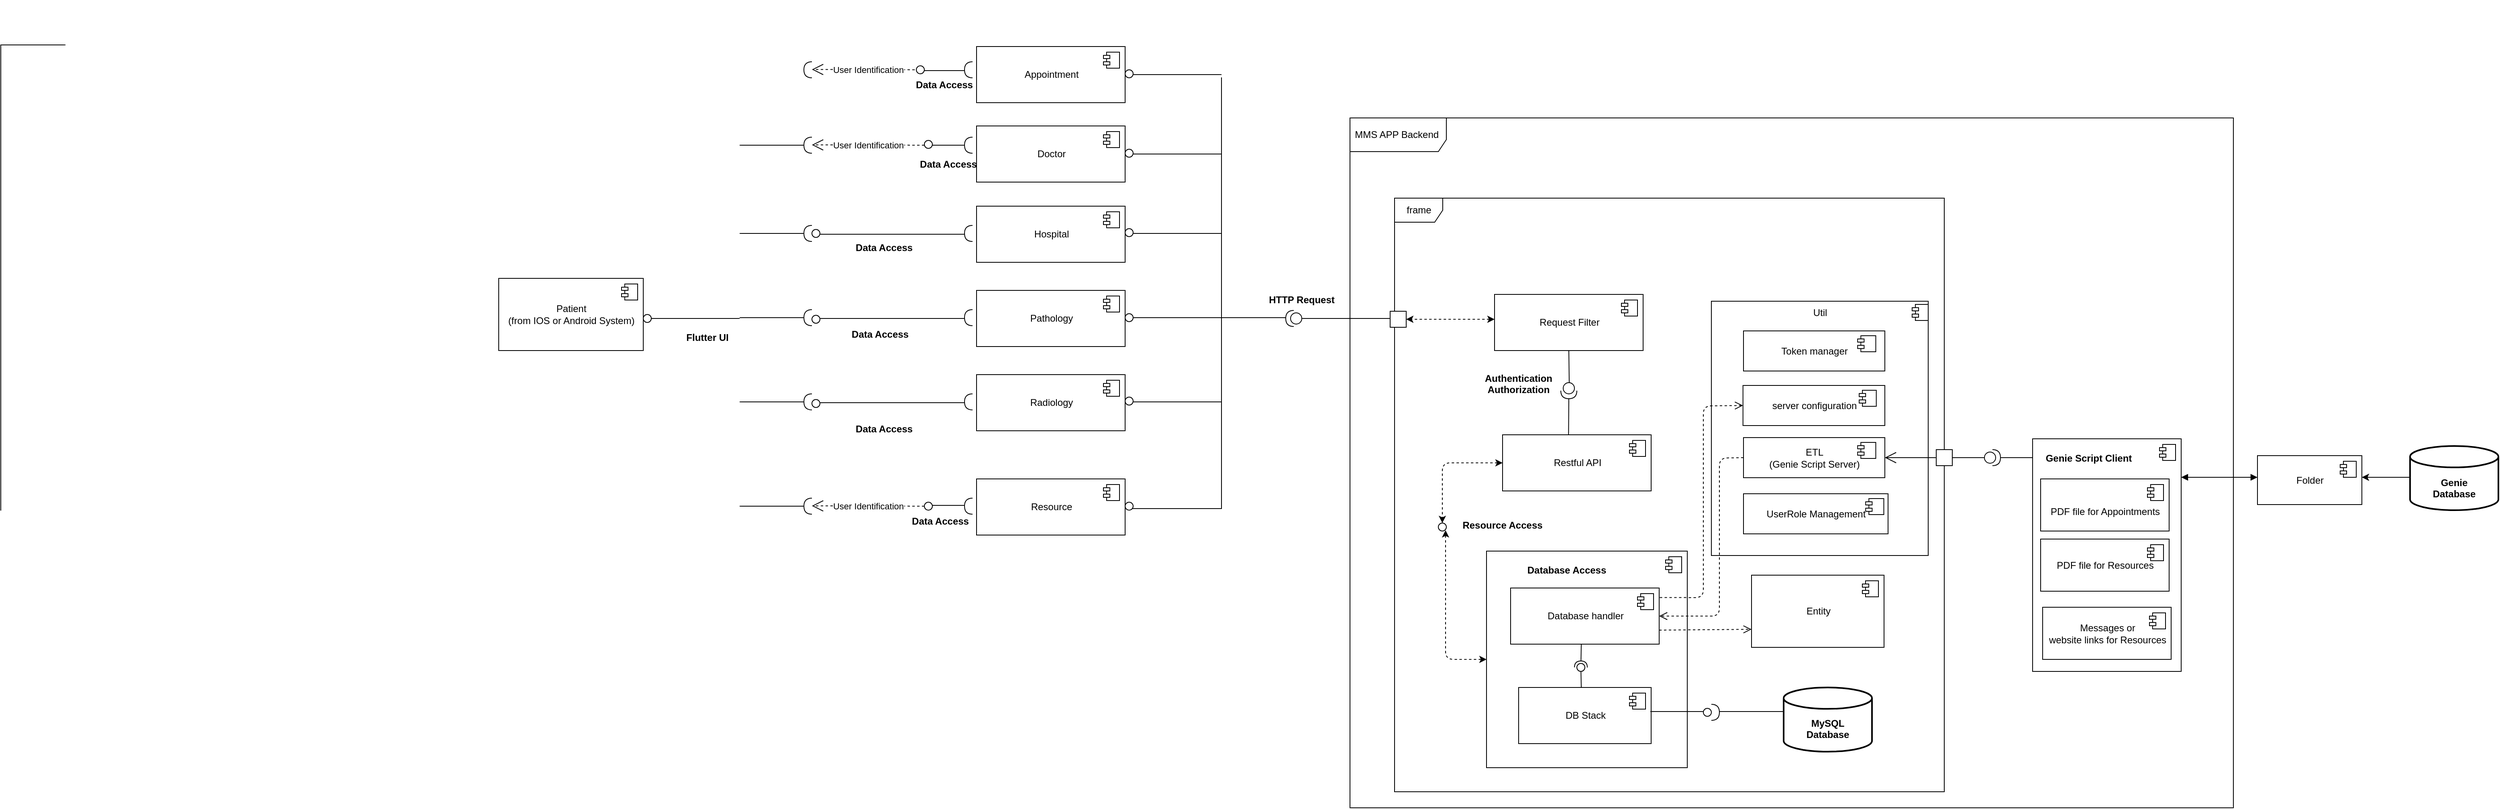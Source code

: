 <mxfile version="13.7.4" type="github">
  <diagram id="YX7MiERC9K4oWgVZZS3x" name="Page-1">
    <mxGraphModel dx="2034" dy="1668" grid="1" gridSize="10" guides="1" tooltips="1" connect="1" arrows="1" fold="1" page="1" pageScale="1" pageWidth="827" pageHeight="1169" math="0" shadow="0">
      <root>
        <mxCell id="0" />
        <mxCell id="1" parent="0" />
        <mxCell id="awVyyXwQa8BRwQ2f89gQ-1" value="Patient&lt;br&gt;(from IOS or Android System)" style="html=1;dropTarget=0;" parent="1" vertex="1">
          <mxGeometry x="100" y="230" width="180" height="90" as="geometry" />
        </mxCell>
        <mxCell id="awVyyXwQa8BRwQ2f89gQ-2" value="" style="shape=component;jettyWidth=8;jettyHeight=4;" parent="awVyyXwQa8BRwQ2f89gQ-1" vertex="1">
          <mxGeometry x="1" width="20" height="20" relative="1" as="geometry">
            <mxPoint x="-27" y="7" as="offset" />
          </mxGeometry>
        </mxCell>
        <mxCell id="awVyyXwQa8BRwQ2f89gQ-7" value="" style="shape=mxgraph.bpmn.shape;html=1;verticalLabelPosition=bottom;labelBackgroundColor=#ffffff;verticalAlign=top;align=center;perimeter=ellipsePerimeter;outlineConnect=0;outline=standard;symbol=general;" parent="1" vertex="1">
          <mxGeometry x="280" y="275" width="10" height="10" as="geometry" />
        </mxCell>
        <mxCell id="awVyyXwQa8BRwQ2f89gQ-8" value="Flutter UI" style="text;align=center;fontStyle=1;verticalAlign=middle;spacingLeft=3;spacingRight=3;strokeColor=none;rotatable=0;points=[[0,0.5],[1,0.5]];portConstraint=eastwest;" parent="1" vertex="1">
          <mxGeometry x="320" y="290" width="80" height="26" as="geometry" />
        </mxCell>
        <mxCell id="awVyyXwQa8BRwQ2f89gQ-18" value="" style="line;strokeWidth=1;fillColor=none;align=left;verticalAlign=middle;spacingTop=-1;spacingLeft=3;spacingRight=3;rotatable=0;labelPosition=right;points=[];portConstraint=eastwest;" parent="1" vertex="1">
          <mxGeometry x="290" y="276" width="110" height="8" as="geometry" />
        </mxCell>
        <mxCell id="awVyyXwQa8BRwQ2f89gQ-20" value="" style="shape=partialRectangle;whiteSpace=wrap;html=1;bottom=0;right=0;fillColor=none;" parent="1" vertex="1">
          <mxGeometry x="-520" y="-61" width="80" height="580" as="geometry" />
        </mxCell>
        <mxCell id="awVyyXwQa8BRwQ2f89gQ-21" value="" style="shape=requiredInterface;html=1;verticalLabelPosition=bottom;direction=west;" parent="1" vertex="1">
          <mxGeometry x="480" y="-40" width="10" height="20" as="geometry" />
        </mxCell>
        <mxCell id="awVyyXwQa8BRwQ2f89gQ-22" value="User Identification" style="endArrow=open;endSize=12;dashed=1;html=1;" parent="1" edge="1">
          <mxGeometry width="160" relative="1" as="geometry">
            <mxPoint x="630" y="-30" as="sourcePoint" />
            <mxPoint x="490" y="-30.42" as="targetPoint" />
          </mxGeometry>
        </mxCell>
        <mxCell id="awVyyXwQa8BRwQ2f89gQ-23" value="" style="shape=mxgraph.bpmn.shape;html=1;verticalLabelPosition=bottom;labelBackgroundColor=#ffffff;verticalAlign=top;align=center;perimeter=ellipsePerimeter;outlineConnect=0;outline=standard;symbol=general;" parent="1" vertex="1">
          <mxGeometry x="620" y="-35" width="10" height="10" as="geometry" />
        </mxCell>
        <mxCell id="awVyyXwQa8BRwQ2f89gQ-25" value="" style="line;strokeWidth=1;fillColor=none;align=left;verticalAlign=middle;spacingTop=-1;spacingLeft=3;spacingRight=3;rotatable=0;labelPosition=right;points=[];portConstraint=eastwest;" parent="1" vertex="1">
          <mxGeometry x="630" y="-33" width="50" height="8" as="geometry" />
        </mxCell>
        <mxCell id="awVyyXwQa8BRwQ2f89gQ-27" value="" style="line;strokeWidth=1;fillColor=none;align=left;verticalAlign=middle;spacingTop=-1;spacingLeft=3;spacingRight=3;rotatable=0;labelPosition=right;points=[];portConstraint=eastwest;" parent="1" vertex="1">
          <mxGeometry x="400" y="60" width="80" height="8" as="geometry" />
        </mxCell>
        <mxCell id="awVyyXwQa8BRwQ2f89gQ-28" value="" style="shape=requiredInterface;html=1;verticalLabelPosition=bottom;direction=west;" parent="1" vertex="1">
          <mxGeometry x="480" y="54" width="10" height="20" as="geometry" />
        </mxCell>
        <mxCell id="awVyyXwQa8BRwQ2f89gQ-29" value="User Identification" style="endArrow=open;endSize=12;dashed=1;html=1;" parent="1" edge="1">
          <mxGeometry width="160" relative="1" as="geometry">
            <mxPoint x="630" y="64" as="sourcePoint" />
            <mxPoint x="490" y="63.58" as="targetPoint" />
          </mxGeometry>
        </mxCell>
        <mxCell id="awVyyXwQa8BRwQ2f89gQ-30" value="" style="shape=mxgraph.bpmn.shape;html=1;verticalLabelPosition=bottom;labelBackgroundColor=#ffffff;verticalAlign=top;align=center;perimeter=ellipsePerimeter;outlineConnect=0;outline=standard;symbol=general;" parent="1" vertex="1">
          <mxGeometry x="630" y="58" width="10" height="10" as="geometry" />
        </mxCell>
        <mxCell id="awVyyXwQa8BRwQ2f89gQ-31" value="" style="line;strokeWidth=1;fillColor=none;align=left;verticalAlign=middle;spacingTop=-1;spacingLeft=3;spacingRight=3;rotatable=0;labelPosition=right;points=[];portConstraint=eastwest;" parent="1" vertex="1">
          <mxGeometry x="640" y="60" width="40" height="8" as="geometry" />
        </mxCell>
        <mxCell id="awVyyXwQa8BRwQ2f89gQ-32" value="" style="shape=requiredInterface;html=1;verticalLabelPosition=bottom;direction=west;" parent="1" vertex="1">
          <mxGeometry x="680" y="54" width="10" height="20" as="geometry" />
        </mxCell>
        <mxCell id="awVyyXwQa8BRwQ2f89gQ-35" value="" style="shape=requiredInterface;html=1;verticalLabelPosition=bottom;direction=west;" parent="1" vertex="1">
          <mxGeometry x="680" y="-40" width="10" height="20" as="geometry" />
        </mxCell>
        <mxCell id="awVyyXwQa8BRwQ2f89gQ-36" value="Data Access" style="text;align=center;fontStyle=1;verticalAlign=middle;spacingLeft=3;spacingRight=3;strokeColor=none;rotatable=0;points=[[0,0.5],[1,0.5]];portConstraint=eastwest;" parent="1" vertex="1">
          <mxGeometry x="615" y="-25" width="80" height="26" as="geometry" />
        </mxCell>
        <mxCell id="awVyyXwQa8BRwQ2f89gQ-37" value="Data Access" style="text;align=center;fontStyle=1;verticalAlign=middle;spacingLeft=3;spacingRight=3;strokeColor=none;rotatable=0;points=[[0,0.5],[1,0.5]];portConstraint=eastwest;" parent="1" vertex="1">
          <mxGeometry x="620" y="74" width="80" height="26" as="geometry" />
        </mxCell>
        <mxCell id="awVyyXwQa8BRwQ2f89gQ-38" value="Appointment" style="html=1;dropTarget=0;" parent="1" vertex="1">
          <mxGeometry x="695" y="-59" width="185" height="70" as="geometry" />
        </mxCell>
        <mxCell id="awVyyXwQa8BRwQ2f89gQ-39" value="" style="shape=component;jettyWidth=8;jettyHeight=4;" parent="awVyyXwQa8BRwQ2f89gQ-38" vertex="1">
          <mxGeometry x="1" width="20" height="20" relative="1" as="geometry">
            <mxPoint x="-27" y="7" as="offset" />
          </mxGeometry>
        </mxCell>
        <mxCell id="awVyyXwQa8BRwQ2f89gQ-40" value="" style="shape=mxgraph.bpmn.shape;html=1;verticalLabelPosition=bottom;labelBackgroundColor=#ffffff;verticalAlign=top;align=center;perimeter=ellipsePerimeter;outlineConnect=0;outline=standard;symbol=general;" parent="1" vertex="1">
          <mxGeometry x="880" y="-30" width="10" height="10" as="geometry" />
        </mxCell>
        <mxCell id="awVyyXwQa8BRwQ2f89gQ-41" value="" style="line;strokeWidth=1;fillColor=none;align=left;verticalAlign=middle;spacingTop=-1;spacingLeft=3;spacingRight=3;rotatable=0;labelPosition=right;points=[];portConstraint=eastwest;" parent="1" vertex="1">
          <mxGeometry x="890" y="-28" width="110" height="8" as="geometry" />
        </mxCell>
        <mxCell id="awVyyXwQa8BRwQ2f89gQ-43" value="Doctor" style="html=1;dropTarget=0;" parent="1" vertex="1">
          <mxGeometry x="695" y="40" width="185" height="70" as="geometry" />
        </mxCell>
        <mxCell id="awVyyXwQa8BRwQ2f89gQ-44" value="" style="shape=component;jettyWidth=8;jettyHeight=4;" parent="awVyyXwQa8BRwQ2f89gQ-43" vertex="1">
          <mxGeometry x="1" width="20" height="20" relative="1" as="geometry">
            <mxPoint x="-27" y="7" as="offset" />
          </mxGeometry>
        </mxCell>
        <mxCell id="awVyyXwQa8BRwQ2f89gQ-45" value="" style="shape=mxgraph.bpmn.shape;html=1;verticalLabelPosition=bottom;labelBackgroundColor=#ffffff;verticalAlign=top;align=center;perimeter=ellipsePerimeter;outlineConnect=0;outline=standard;symbol=general;" parent="1" vertex="1">
          <mxGeometry x="880" y="69" width="10" height="10" as="geometry" />
        </mxCell>
        <mxCell id="awVyyXwQa8BRwQ2f89gQ-46" value="" style="line;strokeWidth=1;fillColor=none;align=left;verticalAlign=middle;spacingTop=-1;spacingLeft=3;spacingRight=3;rotatable=0;labelPosition=right;points=[];portConstraint=eastwest;" parent="1" vertex="1">
          <mxGeometry x="890" y="71" width="110" height="8" as="geometry" />
        </mxCell>
        <mxCell id="awVyyXwQa8BRwQ2f89gQ-48" value="" style="line;strokeWidth=1;fillColor=none;align=left;verticalAlign=middle;spacingTop=-1;spacingLeft=3;spacingRight=3;rotatable=0;labelPosition=right;points=[];portConstraint=eastwest;" parent="1" vertex="1">
          <mxGeometry x="400" y="170" width="80" height="8" as="geometry" />
        </mxCell>
        <mxCell id="awVyyXwQa8BRwQ2f89gQ-57" value="" style="shape=requiredInterface;html=1;verticalLabelPosition=bottom;direction=west;" parent="1" vertex="1">
          <mxGeometry x="480" y="164" width="10" height="20" as="geometry" />
        </mxCell>
        <mxCell id="awVyyXwQa8BRwQ2f89gQ-58" value="" style="shape=mxgraph.bpmn.shape;html=1;verticalLabelPosition=bottom;labelBackgroundColor=#ffffff;verticalAlign=top;align=center;perimeter=ellipsePerimeter;outlineConnect=0;outline=standard;symbol=general;" parent="1" vertex="1">
          <mxGeometry x="490" y="169" width="10" height="10" as="geometry" />
        </mxCell>
        <mxCell id="awVyyXwQa8BRwQ2f89gQ-59" value="" style="line;strokeWidth=1;fillColor=none;align=left;verticalAlign=middle;spacingTop=-1;spacingLeft=3;spacingRight=3;rotatable=0;labelPosition=right;points=[];portConstraint=eastwest;" parent="1" vertex="1">
          <mxGeometry x="500" y="171" width="180" height="8" as="geometry" />
        </mxCell>
        <mxCell id="awVyyXwQa8BRwQ2f89gQ-62" value="" style="shape=requiredInterface;html=1;verticalLabelPosition=bottom;direction=west;" parent="1" vertex="1">
          <mxGeometry x="680" y="164" width="10" height="20" as="geometry" />
        </mxCell>
        <mxCell id="awVyyXwQa8BRwQ2f89gQ-63" value="Data Access" style="text;align=center;fontStyle=1;verticalAlign=middle;spacingLeft=3;spacingRight=3;strokeColor=none;rotatable=0;points=[[0,0.5],[1,0.5]];portConstraint=eastwest;" parent="1" vertex="1">
          <mxGeometry x="540" y="178" width="80" height="26" as="geometry" />
        </mxCell>
        <mxCell id="awVyyXwQa8BRwQ2f89gQ-77" value="Hospital" style="html=1;dropTarget=0;" parent="1" vertex="1">
          <mxGeometry x="695" y="140" width="185" height="70" as="geometry" />
        </mxCell>
        <mxCell id="awVyyXwQa8BRwQ2f89gQ-78" value="" style="shape=component;jettyWidth=8;jettyHeight=4;" parent="awVyyXwQa8BRwQ2f89gQ-77" vertex="1">
          <mxGeometry x="1" width="20" height="20" relative="1" as="geometry">
            <mxPoint x="-27" y="7" as="offset" />
          </mxGeometry>
        </mxCell>
        <mxCell id="awVyyXwQa8BRwQ2f89gQ-80" value="" style="shape=mxgraph.bpmn.shape;html=1;verticalLabelPosition=bottom;labelBackgroundColor=#ffffff;verticalAlign=top;align=center;perimeter=ellipsePerimeter;outlineConnect=0;outline=standard;symbol=general;" parent="1" vertex="1">
          <mxGeometry x="880" y="168" width="10" height="10" as="geometry" />
        </mxCell>
        <mxCell id="awVyyXwQa8BRwQ2f89gQ-81" value="" style="line;strokeWidth=1;fillColor=none;align=left;verticalAlign=middle;spacingTop=-1;spacingLeft=3;spacingRight=3;rotatable=0;labelPosition=right;points=[];portConstraint=eastwest;" parent="1" vertex="1">
          <mxGeometry x="890" y="170" width="110" height="8" as="geometry" />
        </mxCell>
        <mxCell id="awVyyXwQa8BRwQ2f89gQ-82" value="" style="line;strokeWidth=1;fillColor=none;align=left;verticalAlign=middle;spacingTop=-1;spacingLeft=3;spacingRight=3;rotatable=0;labelPosition=right;points=[];portConstraint=eastwest;" parent="1" vertex="1">
          <mxGeometry x="400" y="275" width="80" height="8" as="geometry" />
        </mxCell>
        <mxCell id="awVyyXwQa8BRwQ2f89gQ-83" value="" style="shape=requiredInterface;html=1;verticalLabelPosition=bottom;direction=west;" parent="1" vertex="1">
          <mxGeometry x="480" y="269" width="10" height="20" as="geometry" />
        </mxCell>
        <mxCell id="awVyyXwQa8BRwQ2f89gQ-84" value="" style="line;strokeWidth=1;fillColor=none;align=left;verticalAlign=middle;spacingTop=-1;spacingLeft=3;spacingRight=3;rotatable=0;labelPosition=right;points=[];portConstraint=eastwest;" parent="1" vertex="1">
          <mxGeometry x="500" y="276" width="180" height="8" as="geometry" />
        </mxCell>
        <mxCell id="awVyyXwQa8BRwQ2f89gQ-85" value="" style="shape=requiredInterface;html=1;verticalLabelPosition=bottom;direction=west;" parent="1" vertex="1">
          <mxGeometry x="680" y="269" width="10" height="20" as="geometry" />
        </mxCell>
        <mxCell id="awVyyXwQa8BRwQ2f89gQ-86" value="Pathology" style="html=1;dropTarget=0;" parent="1" vertex="1">
          <mxGeometry x="695" y="245" width="185" height="70" as="geometry" />
        </mxCell>
        <mxCell id="awVyyXwQa8BRwQ2f89gQ-87" value="" style="shape=component;jettyWidth=8;jettyHeight=4;" parent="awVyyXwQa8BRwQ2f89gQ-86" vertex="1">
          <mxGeometry x="1" width="20" height="20" relative="1" as="geometry">
            <mxPoint x="-27" y="7" as="offset" />
          </mxGeometry>
        </mxCell>
        <mxCell id="awVyyXwQa8BRwQ2f89gQ-88" value="" style="line;strokeWidth=1;fillColor=none;align=left;verticalAlign=middle;spacingTop=-1;spacingLeft=3;spacingRight=3;rotatable=0;labelPosition=right;points=[];portConstraint=eastwest;" parent="1" vertex="1">
          <mxGeometry x="890" y="275" width="110" height="8" as="geometry" />
        </mxCell>
        <mxCell id="awVyyXwQa8BRwQ2f89gQ-89" value="" style="line;strokeWidth=1;fillColor=none;align=left;verticalAlign=middle;spacingTop=-1;spacingLeft=3;spacingRight=3;rotatable=0;labelPosition=right;points=[];portConstraint=eastwest;" parent="1" vertex="1">
          <mxGeometry x="400" y="380" width="80" height="8" as="geometry" />
        </mxCell>
        <mxCell id="awVyyXwQa8BRwQ2f89gQ-90" value="" style="shape=requiredInterface;html=1;verticalLabelPosition=bottom;direction=west;" parent="1" vertex="1">
          <mxGeometry x="480" y="374" width="10" height="20" as="geometry" />
        </mxCell>
        <mxCell id="awVyyXwQa8BRwQ2f89gQ-91" value="" style="line;strokeWidth=1;fillColor=none;align=left;verticalAlign=middle;spacingTop=-1;spacingLeft=3;spacingRight=3;rotatable=0;labelPosition=right;points=[];portConstraint=eastwest;" parent="1" vertex="1">
          <mxGeometry x="500" y="381" width="180" height="8" as="geometry" />
        </mxCell>
        <mxCell id="awVyyXwQa8BRwQ2f89gQ-92" value="" style="shape=requiredInterface;html=1;verticalLabelPosition=bottom;direction=west;" parent="1" vertex="1">
          <mxGeometry x="680" y="374" width="10" height="20" as="geometry" />
        </mxCell>
        <mxCell id="awVyyXwQa8BRwQ2f89gQ-93" value="Radiology" style="html=1;dropTarget=0;" parent="1" vertex="1">
          <mxGeometry x="695" y="350" width="185" height="70" as="geometry" />
        </mxCell>
        <mxCell id="awVyyXwQa8BRwQ2f89gQ-94" value="" style="shape=component;jettyWidth=8;jettyHeight=4;" parent="awVyyXwQa8BRwQ2f89gQ-93" vertex="1">
          <mxGeometry x="1" width="20" height="20" relative="1" as="geometry">
            <mxPoint x="-27" y="7" as="offset" />
          </mxGeometry>
        </mxCell>
        <mxCell id="awVyyXwQa8BRwQ2f89gQ-95" value="" style="line;strokeWidth=1;fillColor=none;align=left;verticalAlign=middle;spacingTop=-1;spacingLeft=3;spacingRight=3;rotatable=0;labelPosition=right;points=[];portConstraint=eastwest;" parent="1" vertex="1">
          <mxGeometry x="890" y="380" width="110" height="8" as="geometry" />
        </mxCell>
        <mxCell id="awVyyXwQa8BRwQ2f89gQ-96" value="" style="line;strokeWidth=1;fillColor=none;align=left;verticalAlign=middle;spacingTop=-1;spacingLeft=3;spacingRight=3;rotatable=0;labelPosition=right;points=[];portConstraint=eastwest;" parent="1" vertex="1">
          <mxGeometry x="400" y="510" width="80" height="8" as="geometry" />
        </mxCell>
        <mxCell id="awVyyXwQa8BRwQ2f89gQ-97" value="" style="shape=requiredInterface;html=1;verticalLabelPosition=bottom;direction=west;" parent="1" vertex="1">
          <mxGeometry x="480" y="504" width="10" height="20" as="geometry" />
        </mxCell>
        <mxCell id="awVyyXwQa8BRwQ2f89gQ-99" value="" style="shape=requiredInterface;html=1;verticalLabelPosition=bottom;direction=west;" parent="1" vertex="1">
          <mxGeometry x="680" y="504" width="10" height="20" as="geometry" />
        </mxCell>
        <mxCell id="awVyyXwQa8BRwQ2f89gQ-100" value="Resource" style="html=1;dropTarget=0;" parent="1" vertex="1">
          <mxGeometry x="695" y="480" width="185" height="70" as="geometry" />
        </mxCell>
        <mxCell id="awVyyXwQa8BRwQ2f89gQ-101" value="" style="shape=component;jettyWidth=8;jettyHeight=4;" parent="awVyyXwQa8BRwQ2f89gQ-100" vertex="1">
          <mxGeometry x="1" width="20" height="20" relative="1" as="geometry">
            <mxPoint x="-27" y="7" as="offset" />
          </mxGeometry>
        </mxCell>
        <mxCell id="awVyyXwQa8BRwQ2f89gQ-103" value="" style="shape=mxgraph.bpmn.shape;html=1;verticalLabelPosition=bottom;labelBackgroundColor=#ffffff;verticalAlign=top;align=center;perimeter=ellipsePerimeter;outlineConnect=0;outline=standard;symbol=general;" parent="1" vertex="1">
          <mxGeometry x="490" y="276" width="10" height="10" as="geometry" />
        </mxCell>
        <mxCell id="awVyyXwQa8BRwQ2f89gQ-104" value="" style="shape=mxgraph.bpmn.shape;html=1;verticalLabelPosition=bottom;labelBackgroundColor=#ffffff;verticalAlign=top;align=center;perimeter=ellipsePerimeter;outlineConnect=0;outline=standard;symbol=general;" parent="1" vertex="1">
          <mxGeometry x="490" y="381" width="10" height="10" as="geometry" />
        </mxCell>
        <mxCell id="awVyyXwQa8BRwQ2f89gQ-106" value="" style="shape=mxgraph.bpmn.shape;html=1;verticalLabelPosition=bottom;labelBackgroundColor=#ffffff;verticalAlign=top;align=center;perimeter=ellipsePerimeter;outlineConnect=0;outline=standard;symbol=general;" parent="1" vertex="1">
          <mxGeometry x="880" y="274" width="10" height="10" as="geometry" />
        </mxCell>
        <mxCell id="awVyyXwQa8BRwQ2f89gQ-107" value="" style="shape=mxgraph.bpmn.shape;html=1;verticalLabelPosition=bottom;labelBackgroundColor=#ffffff;verticalAlign=top;align=center;perimeter=ellipsePerimeter;outlineConnect=0;outline=standard;symbol=general;" parent="1" vertex="1">
          <mxGeometry x="880" y="378" width="10" height="10" as="geometry" />
        </mxCell>
        <mxCell id="awVyyXwQa8BRwQ2f89gQ-108" value="" style="shape=mxgraph.bpmn.shape;html=1;verticalLabelPosition=bottom;labelBackgroundColor=#ffffff;verticalAlign=top;align=center;perimeter=ellipsePerimeter;outlineConnect=0;outline=standard;symbol=general;" parent="1" vertex="1">
          <mxGeometry x="880" y="509" width="10" height="10" as="geometry" />
        </mxCell>
        <mxCell id="awVyyXwQa8BRwQ2f89gQ-109" value="Data Access" style="text;align=center;fontStyle=1;verticalAlign=middle;spacingLeft=3;spacingRight=3;strokeColor=none;rotatable=0;points=[[0,0.5],[1,0.5]];portConstraint=eastwest;" parent="1" vertex="1">
          <mxGeometry x="535" y="286" width="80" height="26" as="geometry" />
        </mxCell>
        <mxCell id="awVyyXwQa8BRwQ2f89gQ-110" value="Data Access" style="text;align=center;fontStyle=1;verticalAlign=middle;spacingLeft=3;spacingRight=3;strokeColor=none;rotatable=0;points=[[0,0.5],[1,0.5]];portConstraint=eastwest;" parent="1" vertex="1">
          <mxGeometry x="610" y="519" width="80" height="26" as="geometry" />
        </mxCell>
        <mxCell id="awVyyXwQa8BRwQ2f89gQ-111" value="User Identification" style="endArrow=open;endSize=12;dashed=1;html=1;" parent="1" edge="1">
          <mxGeometry width="160" relative="1" as="geometry">
            <mxPoint x="630" y="514" as="sourcePoint" />
            <mxPoint x="490" y="513.58" as="targetPoint" />
          </mxGeometry>
        </mxCell>
        <mxCell id="awVyyXwQa8BRwQ2f89gQ-113" value="" style="shape=mxgraph.bpmn.shape;html=1;verticalLabelPosition=bottom;labelBackgroundColor=#ffffff;verticalAlign=top;align=center;perimeter=ellipsePerimeter;outlineConnect=0;outline=standard;symbol=general;" parent="1" vertex="1">
          <mxGeometry x="630" y="509" width="10" height="10" as="geometry" />
        </mxCell>
        <mxCell id="awVyyXwQa8BRwQ2f89gQ-114" value="" style="line;strokeWidth=1;fillColor=none;align=left;verticalAlign=middle;spacingTop=-1;spacingLeft=3;spacingRight=3;rotatable=0;labelPosition=right;points=[];portConstraint=eastwest;" parent="1" vertex="1">
          <mxGeometry x="640" y="509" width="40" height="8" as="geometry" />
        </mxCell>
        <mxCell id="awVyyXwQa8BRwQ2f89gQ-115" value="Data Access" style="text;align=center;fontStyle=1;verticalAlign=middle;spacingLeft=3;spacingRight=3;strokeColor=none;rotatable=0;points=[[0,0.5],[1,0.5]];portConstraint=eastwest;" parent="1" vertex="1">
          <mxGeometry x="540" y="404" width="80" height="26" as="geometry" />
        </mxCell>
        <mxCell id="zDUjGU8kxJ36aE2jAdG1-7" value="" style="shape=partialRectangle;whiteSpace=wrap;html=1;bottom=0;right=0;fillColor=none;direction=west;" vertex="1" parent="1">
          <mxGeometry x="890" y="-20" width="110" height="537" as="geometry" />
        </mxCell>
        <mxCell id="zDUjGU8kxJ36aE2jAdG1-26" value="" style="line;strokeWidth=1;fillColor=none;align=left;verticalAlign=middle;spacingTop=-1;spacingLeft=3;spacingRight=3;rotatable=0;labelPosition=right;points=[];portConstraint=eastwest;" vertex="1" parent="1">
          <mxGeometry x="1000" y="275" width="80" height="8" as="geometry" />
        </mxCell>
        <mxCell id="zDUjGU8kxJ36aE2jAdG1-28" value="" style="line;strokeWidth=1;fillColor=none;align=left;verticalAlign=middle;spacingTop=-1;spacingLeft=3;spacingRight=3;rotatable=0;labelPosition=right;points=[];portConstraint=eastwest;" vertex="1" parent="1">
          <mxGeometry x="1100" y="276" width="60" height="8" as="geometry" />
        </mxCell>
        <mxCell id="zDUjGU8kxJ36aE2jAdG1-29" value="HTTP Request" style="text;align=center;fontStyle=1;verticalAlign=middle;spacingLeft=3;spacingRight=3;strokeColor=none;rotatable=0;points=[[0,0.5],[1,0.5]];portConstraint=eastwest;" vertex="1" parent="1">
          <mxGeometry x="1060" y="243" width="80" height="26" as="geometry" />
        </mxCell>
        <mxCell id="zDUjGU8kxJ36aE2jAdG1-30" value="MMS APP Backend&amp;nbsp;" style="shape=umlFrame;whiteSpace=wrap;html=1;width=120;height=42;swimlaneFillColor=none;" vertex="1" parent="1">
          <mxGeometry x="1160" y="30" width="1100" height="860" as="geometry" />
        </mxCell>
        <mxCell id="zDUjGU8kxJ36aE2jAdG1-31" value="frame" style="shape=umlFrame;whiteSpace=wrap;html=1;" vertex="1" parent="1">
          <mxGeometry x="1215.5" y="130" width="684.5" height="740" as="geometry" />
        </mxCell>
        <mxCell id="zDUjGU8kxJ36aE2jAdG1-32" value="" style="line;strokeWidth=1;fillColor=none;align=left;verticalAlign=middle;spacingTop=-1;spacingLeft=3;spacingRight=3;rotatable=0;labelPosition=right;points=[];portConstraint=eastwest;" vertex="1" parent="1">
          <mxGeometry x="1160" y="276" width="70" height="8" as="geometry" />
        </mxCell>
        <mxCell id="zDUjGU8kxJ36aE2jAdG1-33" value="" style="html=1;" vertex="1" parent="1">
          <mxGeometry x="1210" y="271" width="20" height="20" as="geometry" />
        </mxCell>
        <mxCell id="zDUjGU8kxJ36aE2jAdG1-38" value="" style="shape=providedRequiredInterface;html=1;verticalLabelPosition=bottom;direction=west;" vertex="1" parent="1">
          <mxGeometry x="1080" y="270" width="20" height="20" as="geometry" />
        </mxCell>
        <mxCell id="zDUjGU8kxJ36aE2jAdG1-40" value="" style="html=1;dropTarget=0;" vertex="1" parent="1">
          <mxGeometry x="1330" y="570" width="250" height="270" as="geometry" />
        </mxCell>
        <mxCell id="zDUjGU8kxJ36aE2jAdG1-41" value="" style="shape=component;jettyWidth=8;jettyHeight=4;" vertex="1" parent="zDUjGU8kxJ36aE2jAdG1-40">
          <mxGeometry x="1" width="20" height="20" relative="1" as="geometry">
            <mxPoint x="-27" y="7" as="offset" />
          </mxGeometry>
        </mxCell>
        <mxCell id="zDUjGU8kxJ36aE2jAdG1-82" value="" style="endArrow=none;html=1;entryX=0.5;entryY=1;entryDx=0;entryDy=0;" edge="1" parent="1" target="zDUjGU8kxJ36aE2jAdG1-92">
          <mxGeometry width="50" height="50" relative="1" as="geometry">
            <mxPoint x="1433" y="360" as="sourcePoint" />
            <mxPoint x="1432.5" y="326" as="targetPoint" />
          </mxGeometry>
        </mxCell>
        <mxCell id="zDUjGU8kxJ36aE2jAdG1-83" value="" style="shape=providedRequiredInterface;html=1;verticalLabelPosition=bottom;direction=south;" vertex="1" parent="1">
          <mxGeometry x="1422.5" y="360" width="20" height="20" as="geometry" />
        </mxCell>
        <mxCell id="zDUjGU8kxJ36aE2jAdG1-86" value="Authentication&#xa;Authorization" style="text;align=center;fontStyle=1;verticalAlign=middle;spacingLeft=3;spacingRight=3;strokeColor=none;rotatable=0;points=[[0,0.5],[1,0.5]];portConstraint=eastwest;" vertex="1" parent="1">
          <mxGeometry x="1330" y="348" width="80" height="26" as="geometry" />
        </mxCell>
        <mxCell id="zDUjGU8kxJ36aE2jAdG1-90" value="" style="endArrow=classic;startArrow=classic;html=1;dashed=1;entryX=1;entryY=0.5;entryDx=0;entryDy=0;" edge="1" parent="1" target="zDUjGU8kxJ36aE2jAdG1-33">
          <mxGeometry width="50" height="50" relative="1" as="geometry">
            <mxPoint x="1340" y="281" as="sourcePoint" />
            <mxPoint x="1320" y="320" as="targetPoint" />
          </mxGeometry>
        </mxCell>
        <mxCell id="zDUjGU8kxJ36aE2jAdG1-92" value="Request Filter" style="html=1;dropTarget=0;" vertex="1" parent="1">
          <mxGeometry x="1340" y="250" width="185" height="70" as="geometry" />
        </mxCell>
        <mxCell id="zDUjGU8kxJ36aE2jAdG1-93" value="" style="shape=component;jettyWidth=8;jettyHeight=4;" vertex="1" parent="zDUjGU8kxJ36aE2jAdG1-92">
          <mxGeometry x="1" width="20" height="20" relative="1" as="geometry">
            <mxPoint x="-27" y="7" as="offset" />
          </mxGeometry>
        </mxCell>
        <mxCell id="zDUjGU8kxJ36aE2jAdG1-95" value="Restful API" style="html=1;dropTarget=0;" vertex="1" parent="1">
          <mxGeometry x="1350" y="425" width="185" height="70" as="geometry" />
        </mxCell>
        <mxCell id="zDUjGU8kxJ36aE2jAdG1-96" value="" style="shape=component;jettyWidth=8;jettyHeight=4;" vertex="1" parent="zDUjGU8kxJ36aE2jAdG1-95">
          <mxGeometry x="1" width="20" height="20" relative="1" as="geometry">
            <mxPoint x="-27" y="7" as="offset" />
          </mxGeometry>
        </mxCell>
        <mxCell id="zDUjGU8kxJ36aE2jAdG1-97" value="" style="endArrow=none;html=1;entryX=1;entryY=0.5;entryDx=0;entryDy=0;entryPerimeter=0;exitX=0.444;exitY=0.006;exitDx=0;exitDy=0;exitPerimeter=0;" edge="1" parent="1" source="zDUjGU8kxJ36aE2jAdG1-95" target="zDUjGU8kxJ36aE2jAdG1-83">
          <mxGeometry width="50" height="50" relative="1" as="geometry">
            <mxPoint x="1433" y="430" as="sourcePoint" />
            <mxPoint x="1442.5" y="330" as="targetPoint" />
          </mxGeometry>
        </mxCell>
        <mxCell id="zDUjGU8kxJ36aE2jAdG1-98" value="Database Access" style="text;align=center;fontStyle=1;verticalAlign=middle;spacingLeft=3;spacingRight=3;strokeColor=none;rotatable=0;points=[[0,0.5],[1,0.5]];portConstraint=eastwest;" vertex="1" parent="1">
          <mxGeometry x="1390" y="580" width="80" height="26" as="geometry" />
        </mxCell>
        <mxCell id="zDUjGU8kxJ36aE2jAdG1-99" value="DB Stack" style="html=1;dropTarget=0;" vertex="1" parent="1">
          <mxGeometry x="1370" y="740" width="165" height="70" as="geometry" />
        </mxCell>
        <mxCell id="zDUjGU8kxJ36aE2jAdG1-100" value="" style="shape=component;jettyWidth=8;jettyHeight=4;" vertex="1" parent="zDUjGU8kxJ36aE2jAdG1-99">
          <mxGeometry x="1" width="20" height="20" relative="1" as="geometry">
            <mxPoint x="-27" y="7" as="offset" />
          </mxGeometry>
        </mxCell>
        <mxCell id="zDUjGU8kxJ36aE2jAdG1-106" value="Database handler" style="html=1;dropTarget=0;" vertex="1" parent="1">
          <mxGeometry x="1360" y="616" width="185" height="70" as="geometry" />
        </mxCell>
        <mxCell id="zDUjGU8kxJ36aE2jAdG1-107" value="" style="shape=component;jettyWidth=8;jettyHeight=4;" vertex="1" parent="zDUjGU8kxJ36aE2jAdG1-106">
          <mxGeometry x="1" width="20" height="20" relative="1" as="geometry">
            <mxPoint x="-27" y="7" as="offset" />
          </mxGeometry>
        </mxCell>
        <mxCell id="zDUjGU8kxJ36aE2jAdG1-149" value="" style="group" vertex="1" connectable="0" parent="1">
          <mxGeometry x="1610" y="258.5" width="280" height="317" as="geometry" />
        </mxCell>
        <mxCell id="zDUjGU8kxJ36aE2jAdG1-150" value="" style="group" vertex="1" connectable="0" parent="zDUjGU8kxJ36aE2jAdG1-149">
          <mxGeometry width="280" height="317" as="geometry" />
        </mxCell>
        <mxCell id="zDUjGU8kxJ36aE2jAdG1-151" value="" style="group" vertex="1" connectable="0" parent="zDUjGU8kxJ36aE2jAdG1-150">
          <mxGeometry width="280" height="317" as="geometry" />
        </mxCell>
        <mxCell id="zDUjGU8kxJ36aE2jAdG1-152" value="Util" style="html=1;strokeColor=#000000;strokeWidth=1;verticalAlign=top;" vertex="1" parent="zDUjGU8kxJ36aE2jAdG1-151">
          <mxGeometry width="270" height="317" as="geometry" />
        </mxCell>
        <mxCell id="zDUjGU8kxJ36aE2jAdG1-153" value="" style="shape=component;jettyWidth=8;jettyHeight=4;" vertex="1" parent="zDUjGU8kxJ36aE2jAdG1-151">
          <mxGeometry x="250" y="4" width="20" height="20" as="geometry" />
        </mxCell>
        <mxCell id="zDUjGU8kxJ36aE2jAdG1-154" value="" style="group" vertex="1" connectable="0" parent="zDUjGU8kxJ36aE2jAdG1-151">
          <mxGeometry x="40" y="170" width="176" height="50" as="geometry" />
        </mxCell>
        <mxCell id="zDUjGU8kxJ36aE2jAdG1-155" value="ETL&lt;br&gt;(Genie Script Server)" style="html=1;strokeColor=#000000;strokeWidth=1;" vertex="1" parent="zDUjGU8kxJ36aE2jAdG1-154">
          <mxGeometry width="176" height="50" as="geometry" />
        </mxCell>
        <mxCell id="zDUjGU8kxJ36aE2jAdG1-156" value="" style="shape=component;jettyWidth=8;jettyHeight=4;" vertex="1" parent="zDUjGU8kxJ36aE2jAdG1-154">
          <mxGeometry x="142.154" y="6" width="22.564" height="20" as="geometry" />
        </mxCell>
        <mxCell id="zDUjGU8kxJ36aE2jAdG1-157" value="" style="group" vertex="1" connectable="0" parent="zDUjGU8kxJ36aE2jAdG1-150">
          <mxGeometry x="40" y="37" width="176" height="50" as="geometry" />
        </mxCell>
        <mxCell id="zDUjGU8kxJ36aE2jAdG1-158" value="Token manager" style="html=1;strokeColor=#000000;strokeWidth=1;" vertex="1" parent="zDUjGU8kxJ36aE2jAdG1-157">
          <mxGeometry width="176" height="50" as="geometry" />
        </mxCell>
        <mxCell id="zDUjGU8kxJ36aE2jAdG1-159" value="" style="shape=component;jettyWidth=8;jettyHeight=4;" vertex="1" parent="zDUjGU8kxJ36aE2jAdG1-157">
          <mxGeometry x="142.154" y="6" width="22.564" height="20" as="geometry" />
        </mxCell>
        <mxCell id="zDUjGU8kxJ36aE2jAdG1-160" value="" style="group" vertex="1" connectable="0" parent="zDUjGU8kxJ36aE2jAdG1-150">
          <mxGeometry x="50" y="105" width="166" height="50" as="geometry" />
        </mxCell>
        <mxCell id="zDUjGU8kxJ36aE2jAdG1-161" value="server configuration" style="html=1;strokeColor=#000000;strokeWidth=1;" vertex="1" parent="zDUjGU8kxJ36aE2jAdG1-160">
          <mxGeometry x="-10.641" width="176.641" height="50" as="geometry" />
        </mxCell>
        <mxCell id="zDUjGU8kxJ36aE2jAdG1-162" value="" style="shape=component;jettyWidth=8;jettyHeight=4;" vertex="1" parent="zDUjGU8kxJ36aE2jAdG1-160">
          <mxGeometry x="134.077" y="6" width="21.282" height="20" as="geometry" />
        </mxCell>
        <mxCell id="zDUjGU8kxJ36aE2jAdG1-163" value="" style="group" vertex="1" connectable="0" parent="zDUjGU8kxJ36aE2jAdG1-150">
          <mxGeometry x="40" y="240" width="176" height="50" as="geometry" />
        </mxCell>
        <mxCell id="zDUjGU8kxJ36aE2jAdG1-164" value="UserRole Management" style="html=1;strokeColor=#000000;strokeWidth=1;" vertex="1" parent="zDUjGU8kxJ36aE2jAdG1-163">
          <mxGeometry width="180" height="50" as="geometry" />
        </mxCell>
        <mxCell id="zDUjGU8kxJ36aE2jAdG1-165" value="" style="shape=component;jettyWidth=8;jettyHeight=4;" vertex="1" parent="zDUjGU8kxJ36aE2jAdG1-163">
          <mxGeometry x="152.154" y="6" width="22.564" height="20" as="geometry" />
        </mxCell>
        <mxCell id="zDUjGU8kxJ36aE2jAdG1-166" value="Entity" style="html=1;dropTarget=0;" vertex="1" parent="1">
          <mxGeometry x="1660" y="600" width="165" height="90" as="geometry" />
        </mxCell>
        <mxCell id="zDUjGU8kxJ36aE2jAdG1-167" value="" style="shape=component;jettyWidth=8;jettyHeight=4;" vertex="1" parent="zDUjGU8kxJ36aE2jAdG1-166">
          <mxGeometry x="1" width="20" height="20" relative="1" as="geometry">
            <mxPoint x="-27" y="7" as="offset" />
          </mxGeometry>
        </mxCell>
        <mxCell id="zDUjGU8kxJ36aE2jAdG1-169" value="" style="strokeWidth=2;html=1;shape=mxgraph.flowchart.database;whiteSpace=wrap;gradientColor=none;" vertex="1" parent="1">
          <mxGeometry x="1700" y="740" width="110" height="80" as="geometry" />
        </mxCell>
        <mxCell id="zDUjGU8kxJ36aE2jAdG1-174" value="MySQL&#xa;Database" style="text;align=center;fontStyle=1;verticalAlign=middle;spacingLeft=3;spacingRight=3;strokeColor=none;rotatable=0;points=[[0,0.5],[1,0.5]];portConstraint=eastwest;gradientColor=none;" vertex="1" parent="1">
          <mxGeometry x="1715" y="774" width="80" height="34" as="geometry" />
        </mxCell>
        <mxCell id="zDUjGU8kxJ36aE2jAdG1-177" value="" style="ellipse;whiteSpace=wrap;html=1;fontFamily=Helvetica;fontSize=12;fontColor=#000000;align=center;strokeColor=#000000;fillColor=#ffffff;points=[];aspect=fixed;resizable=0;" vertex="1" parent="1">
          <mxGeometry x="1600" y="766" width="10" height="10" as="geometry" />
        </mxCell>
        <mxCell id="zDUjGU8kxJ36aE2jAdG1-179" value="" style="line;strokeWidth=1;fillColor=none;align=left;verticalAlign=middle;spacingTop=-1;spacingLeft=3;spacingRight=3;rotatable=0;labelPosition=right;points=[];portConstraint=eastwest;" vertex="1" parent="1">
          <mxGeometry x="1534" y="766" width="66" height="8" as="geometry" />
        </mxCell>
        <mxCell id="zDUjGU8kxJ36aE2jAdG1-180" value="" style="shape=requiredInterface;html=1;verticalLabelPosition=bottom;gradientColor=none;" vertex="1" parent="1">
          <mxGeometry x="1610" y="761" width="10" height="20" as="geometry" />
        </mxCell>
        <mxCell id="zDUjGU8kxJ36aE2jAdG1-182" value="" style="line;strokeWidth=1;fillColor=none;align=left;verticalAlign=middle;spacingTop=-1;spacingLeft=3;spacingRight=3;rotatable=0;labelPosition=right;points=[];portConstraint=eastwest;" vertex="1" parent="1">
          <mxGeometry x="1620" y="766" width="80" height="8" as="geometry" />
        </mxCell>
        <mxCell id="zDUjGU8kxJ36aE2jAdG1-183" value="&lt;br&gt;&lt;br&gt;" style="html=1;verticalAlign=bottom;endArrow=open;dashed=1;endSize=8;entryX=0;entryY=0.75;entryDx=0;entryDy=0;exitX=1;exitY=0.75;exitDx=0;exitDy=0;" edge="1" parent="1" source="zDUjGU8kxJ36aE2jAdG1-106" target="zDUjGU8kxJ36aE2jAdG1-166">
          <mxGeometry x="1" y="-381" relative="1" as="geometry">
            <mxPoint x="1510" y="630" as="sourcePoint" />
            <mxPoint x="1430" y="630" as="targetPoint" />
            <mxPoint x="377" y="-358" as="offset" />
          </mxGeometry>
        </mxCell>
        <mxCell id="zDUjGU8kxJ36aE2jAdG1-185" value="&lt;br&gt;&lt;br&gt;" style="html=1;verticalAlign=bottom;endArrow=open;dashed=1;endSize=8;entryX=1;entryY=0.5;entryDx=0;entryDy=0;exitX=0;exitY=0.5;exitDx=0;exitDy=0;" edge="1" parent="1" source="zDUjGU8kxJ36aE2jAdG1-155" target="zDUjGU8kxJ36aE2jAdG1-106">
          <mxGeometry x="1" y="-381" relative="1" as="geometry">
            <mxPoint x="1555" y="678.5" as="sourcePoint" />
            <mxPoint x="1670" y="677.5" as="targetPoint" />
            <mxPoint x="377" y="-358" as="offset" />
            <Array as="points">
              <mxPoint x="1620" y="454" />
              <mxPoint x="1620" y="651" />
            </Array>
          </mxGeometry>
        </mxCell>
        <mxCell id="zDUjGU8kxJ36aE2jAdG1-186" value="&lt;br&gt;&lt;br&gt;" style="html=1;verticalAlign=bottom;endArrow=open;dashed=1;endSize=8;exitX=1.004;exitY=0.169;exitDx=0;exitDy=0;entryX=0;entryY=0.5;entryDx=0;entryDy=0;exitPerimeter=0;" edge="1" parent="1" source="zDUjGU8kxJ36aE2jAdG1-106" target="zDUjGU8kxJ36aE2jAdG1-161">
          <mxGeometry x="1" y="-381" relative="1" as="geometry">
            <mxPoint x="1555" y="678.5" as="sourcePoint" />
            <mxPoint x="1670" y="677.5" as="targetPoint" />
            <mxPoint x="377" y="-358" as="offset" />
            <Array as="points">
              <mxPoint x="1600" y="628" />
              <mxPoint x="1600" y="389" />
            </Array>
          </mxGeometry>
        </mxCell>
        <mxCell id="zDUjGU8kxJ36aE2jAdG1-187" value="" style="endArrow=classic;startArrow=classic;html=1;dashed=1;exitX=0;exitY=0.5;exitDx=0;exitDy=0;entryX=0.5;entryY=0;entryDx=0;entryDy=0;" edge="1" parent="1" source="zDUjGU8kxJ36aE2jAdG1-95" target="zDUjGU8kxJ36aE2jAdG1-188">
          <mxGeometry width="50" height="50" relative="1" as="geometry">
            <mxPoint x="1350" y="291" as="sourcePoint" />
            <mxPoint x="1260" y="291" as="targetPoint" />
            <Array as="points">
              <mxPoint x="1275" y="460" />
            </Array>
          </mxGeometry>
        </mxCell>
        <mxCell id="zDUjGU8kxJ36aE2jAdG1-188" value="" style="shape=mxgraph.bpmn.shape;html=1;verticalLabelPosition=bottom;labelBackgroundColor=#ffffff;verticalAlign=top;align=center;perimeter=ellipsePerimeter;outlineConnect=0;outline=standard;symbol=general;" vertex="1" parent="1">
          <mxGeometry x="1270" y="535" width="10" height="10" as="geometry" />
        </mxCell>
        <mxCell id="zDUjGU8kxJ36aE2jAdG1-190" value="" style="endArrow=classic;startArrow=classic;html=1;dashed=1;entryX=0;entryY=0.5;entryDx=0;entryDy=0;" edge="1" parent="1" target="zDUjGU8kxJ36aE2jAdG1-40">
          <mxGeometry width="50" height="50" relative="1" as="geometry">
            <mxPoint x="1279" y="544" as="sourcePoint" />
            <mxPoint x="1285" y="545" as="targetPoint" />
            <Array as="points">
              <mxPoint x="1279" y="705" />
            </Array>
          </mxGeometry>
        </mxCell>
        <mxCell id="zDUjGU8kxJ36aE2jAdG1-191" value="Resource Access" style="text;align=center;fontStyle=1;verticalAlign=middle;spacingLeft=3;spacingRight=3;strokeColor=none;rotatable=0;points=[[0,0.5],[1,0.5]];portConstraint=eastwest;" vertex="1" parent="1">
          <mxGeometry x="1310" y="524" width="80" height="26" as="geometry" />
        </mxCell>
        <mxCell id="zDUjGU8kxJ36aE2jAdG1-193" value="" style="rounded=0;orthogonalLoop=1;jettySize=auto;html=1;endArrow=none;endFill=0;" edge="1" target="zDUjGU8kxJ36aE2jAdG1-195" parent="1">
          <mxGeometry relative="1" as="geometry">
            <mxPoint x="1448" y="740" as="sourcePoint" />
          </mxGeometry>
        </mxCell>
        <mxCell id="zDUjGU8kxJ36aE2jAdG1-194" value="" style="rounded=0;orthogonalLoop=1;jettySize=auto;html=1;endArrow=halfCircle;endFill=0;entryX=0.5;entryY=0.5;entryDx=0;entryDy=0;endSize=6;strokeWidth=1;" edge="1" target="zDUjGU8kxJ36aE2jAdG1-195" parent="1">
          <mxGeometry relative="1" as="geometry">
            <mxPoint x="1448" y="686" as="sourcePoint" />
          </mxGeometry>
        </mxCell>
        <mxCell id="zDUjGU8kxJ36aE2jAdG1-195" value="" style="ellipse;whiteSpace=wrap;html=1;fontFamily=Helvetica;fontSize=12;fontColor=#000000;align=center;strokeColor=#000000;fillColor=#ffffff;points=[];aspect=fixed;resizable=0;" vertex="1" parent="1">
          <mxGeometry x="1442.5" y="710" width="10" height="10" as="geometry" />
        </mxCell>
        <mxCell id="zDUjGU8kxJ36aE2jAdG1-199" value="" style="endArrow=open;endFill=1;endSize=12;html=1;exitX=0;exitY=0.5;exitDx=0;exitDy=0;" edge="1" parent="1" source="zDUjGU8kxJ36aE2jAdG1-197" target="zDUjGU8kxJ36aE2jAdG1-155">
          <mxGeometry width="160" relative="1" as="geometry">
            <mxPoint x="1870" y="455" as="sourcePoint" />
            <mxPoint x="1660" y="370" as="targetPoint" />
          </mxGeometry>
        </mxCell>
        <mxCell id="zDUjGU8kxJ36aE2jAdG1-197" value="" style="html=1;" vertex="1" parent="1">
          <mxGeometry x="1890" y="443.5" width="20" height="20" as="geometry" />
        </mxCell>
        <mxCell id="zDUjGU8kxJ36aE2jAdG1-207" value="" style="line;strokeWidth=1;fillColor=none;align=left;verticalAlign=middle;spacingTop=-1;spacingLeft=3;spacingRight=3;rotatable=0;labelPosition=right;points=[];portConstraint=eastwest;" vertex="1" parent="1">
          <mxGeometry x="1910" y="449.5" width="40" height="8" as="geometry" />
        </mxCell>
        <mxCell id="zDUjGU8kxJ36aE2jAdG1-208" value="" style="shape=providedRequiredInterface;html=1;verticalLabelPosition=bottom;direction=east;" vertex="1" parent="1">
          <mxGeometry x="1950" y="443.5" width="20" height="20" as="geometry" />
        </mxCell>
        <mxCell id="zDUjGU8kxJ36aE2jAdG1-209" value="" style="line;strokeWidth=1;fillColor=none;align=left;verticalAlign=middle;spacingTop=-1;spacingLeft=3;spacingRight=3;rotatable=0;labelPosition=right;points=[];portConstraint=eastwest;" vertex="1" parent="1">
          <mxGeometry x="1970" y="449.5" width="40" height="8" as="geometry" />
        </mxCell>
        <mxCell id="zDUjGU8kxJ36aE2jAdG1-210" value="" style="html=1;dropTarget=0;" vertex="1" parent="1">
          <mxGeometry x="2010" y="430" width="185" height="290" as="geometry" />
        </mxCell>
        <mxCell id="zDUjGU8kxJ36aE2jAdG1-211" value="" style="shape=component;jettyWidth=8;jettyHeight=4;" vertex="1" parent="zDUjGU8kxJ36aE2jAdG1-210">
          <mxGeometry x="1" width="20" height="20" relative="1" as="geometry">
            <mxPoint x="-27" y="7" as="offset" />
          </mxGeometry>
        </mxCell>
        <mxCell id="zDUjGU8kxJ36aE2jAdG1-212" value="" style="strokeWidth=2;html=1;shape=mxgraph.flowchart.database;whiteSpace=wrap;gradientColor=none;" vertex="1" parent="1">
          <mxGeometry x="2480" y="439" width="110" height="80" as="geometry" />
        </mxCell>
        <mxCell id="zDUjGU8kxJ36aE2jAdG1-213" value="Genie&#xa;Database" style="text;align=center;fontStyle=1;verticalAlign=middle;spacingLeft=3;spacingRight=3;strokeColor=none;rotatable=0;points=[[0,0.5],[1,0.5]];portConstraint=eastwest;gradientColor=none;" vertex="1" parent="1">
          <mxGeometry x="2495" y="478" width="80" height="26" as="geometry" />
        </mxCell>
        <mxCell id="zDUjGU8kxJ36aE2jAdG1-224" value="Folder" style="html=1;dropTarget=0;" vertex="1" parent="1">
          <mxGeometry x="2290" y="451" width="130" height="61" as="geometry" />
        </mxCell>
        <mxCell id="zDUjGU8kxJ36aE2jAdG1-225" value="" style="shape=component;jettyWidth=8;jettyHeight=4;" vertex="1" parent="zDUjGU8kxJ36aE2jAdG1-224">
          <mxGeometry x="1" width="20" height="20" relative="1" as="geometry">
            <mxPoint x="-27" y="7" as="offset" />
          </mxGeometry>
        </mxCell>
        <mxCell id="zDUjGU8kxJ36aE2jAdG1-226" value="" style="endArrow=classic;html=1;exitX=0.5;exitY=0;exitDx=0;exitDy=0;" edge="1" parent="1">
          <mxGeometry width="50" height="50" relative="1" as="geometry">
            <mxPoint x="2480" y="478" as="sourcePoint" />
            <mxPoint x="2420" y="478" as="targetPoint" />
          </mxGeometry>
        </mxCell>
        <mxCell id="zDUjGU8kxJ36aE2jAdG1-231" value="Genie Script Client" style="text;align=center;fontStyle=1;verticalAlign=middle;spacingLeft=3;spacingRight=3;strokeColor=none;rotatable=0;points=[[0,0.5],[1,0.5]];portConstraint=eastwest;gradientColor=none;" vertex="1" parent="1">
          <mxGeometry x="2040" y="440.5" width="80" height="26" as="geometry" />
        </mxCell>
        <mxCell id="zDUjGU8kxJ36aE2jAdG1-232" value="Messages or &lt;br&gt;website links for Resources" style="html=1;dropTarget=0;" vertex="1" parent="1">
          <mxGeometry x="2022.5" y="640" width="160" height="65" as="geometry" />
        </mxCell>
        <mxCell id="zDUjGU8kxJ36aE2jAdG1-233" value="" style="shape=component;jettyWidth=8;jettyHeight=4;" vertex="1" parent="zDUjGU8kxJ36aE2jAdG1-232">
          <mxGeometry x="1" width="20" height="20" relative="1" as="geometry">
            <mxPoint x="-27" y="7" as="offset" />
          </mxGeometry>
        </mxCell>
        <mxCell id="zDUjGU8kxJ36aE2jAdG1-234" value="PDF file for Resources" style="html=1;dropTarget=0;" vertex="1" parent="1">
          <mxGeometry x="2020" y="555" width="160" height="65" as="geometry" />
        </mxCell>
        <mxCell id="zDUjGU8kxJ36aE2jAdG1-235" value="" style="shape=component;jettyWidth=8;jettyHeight=4;" vertex="1" parent="zDUjGU8kxJ36aE2jAdG1-234">
          <mxGeometry x="1" width="20" height="20" relative="1" as="geometry">
            <mxPoint x="-27" y="7" as="offset" />
          </mxGeometry>
        </mxCell>
        <mxCell id="zDUjGU8kxJ36aE2jAdG1-236" value="&lt;br&gt;PDF file for Appointments" style="html=1;dropTarget=0;" vertex="1" parent="1">
          <mxGeometry x="2020" y="480" width="160" height="65" as="geometry" />
        </mxCell>
        <mxCell id="zDUjGU8kxJ36aE2jAdG1-237" value="" style="shape=component;jettyWidth=8;jettyHeight=4;" vertex="1" parent="zDUjGU8kxJ36aE2jAdG1-236">
          <mxGeometry x="1" width="20" height="20" relative="1" as="geometry">
            <mxPoint x="-27" y="7" as="offset" />
          </mxGeometry>
        </mxCell>
        <mxCell id="zDUjGU8kxJ36aE2jAdG1-241" value="" style="endArrow=block;startArrow=block;endFill=1;startFill=1;html=1;" edge="1" parent="1">
          <mxGeometry width="160" relative="1" as="geometry">
            <mxPoint x="2195" y="478" as="sourcePoint" />
            <mxPoint x="2290" y="478" as="targetPoint" />
          </mxGeometry>
        </mxCell>
      </root>
    </mxGraphModel>
  </diagram>
</mxfile>
